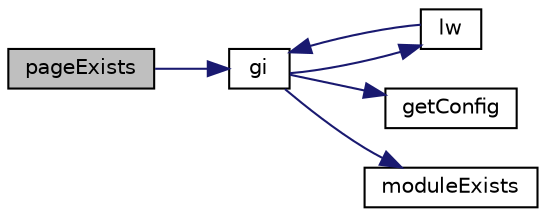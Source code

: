 digraph "pageExists"
{
  edge [fontname="Helvetica",fontsize="10",labelfontname="Helvetica",labelfontsize="10"];
  node [fontname="Helvetica",fontsize="10",shape=record];
  rankdir="LR";
  Node1 [label="pageExists",height=0.2,width=0.4,color="black", fillcolor="grey75", style="filled" fontcolor="black"];
  Node1 -> Node2 [color="midnightblue",fontsize="10",style="solid",fontname="Helvetica"];
  Node2 [label="gi",height=0.2,width=0.4,color="black", fillcolor="white", style="filled",URL="$d1/de5/classlw.html#a2a82141a13e0594d6ebd540801a927b7"];
  Node2 -> Node3 [color="midnightblue",fontsize="10",style="solid",fontname="Helvetica"];
  Node3 [label="lw",height=0.2,width=0.4,color="black", fillcolor="white", style="filled",URL="$df/dfd/core_2leafwork_8php.html#a471b391fa50a15b9d3e9d63d0a3dac27"];
  Node3 -> Node2 [color="midnightblue",fontsize="10",style="solid",fontname="Helvetica"];
  Node2 -> Node4 [color="midnightblue",fontsize="10",style="solid",fontname="Helvetica"];
  Node4 [label="getConfig",height=0.2,width=0.4,color="black", fillcolor="white", style="filled",URL="$d1/de5/classlw.html#af394a71fca91e024e566871383d33e2c"];
  Node2 -> Node5 [color="midnightblue",fontsize="10",style="solid",fontname="Helvetica"];
  Node5 [label="moduleExists",height=0.2,width=0.4,color="black", fillcolor="white", style="filled",URL="$d1/de5/classlw.html#abcf9b188696b4d63cb90218064e076c3"];
}
